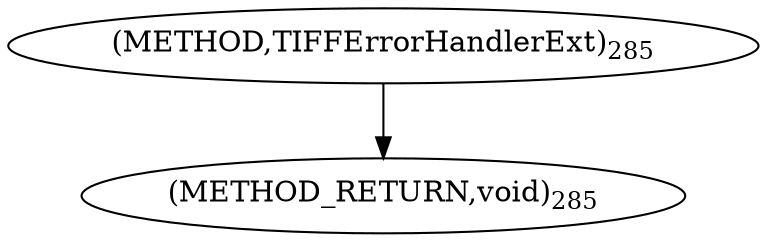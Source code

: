digraph "TIFFErrorHandlerExt" {  
"8293" [label = <(METHOD,TIFFErrorHandlerExt)<SUB>285</SUB>> ]
"8298" [label = <(METHOD_RETURN,void)<SUB>285</SUB>> ]
  "8293" -> "8298" 
}
